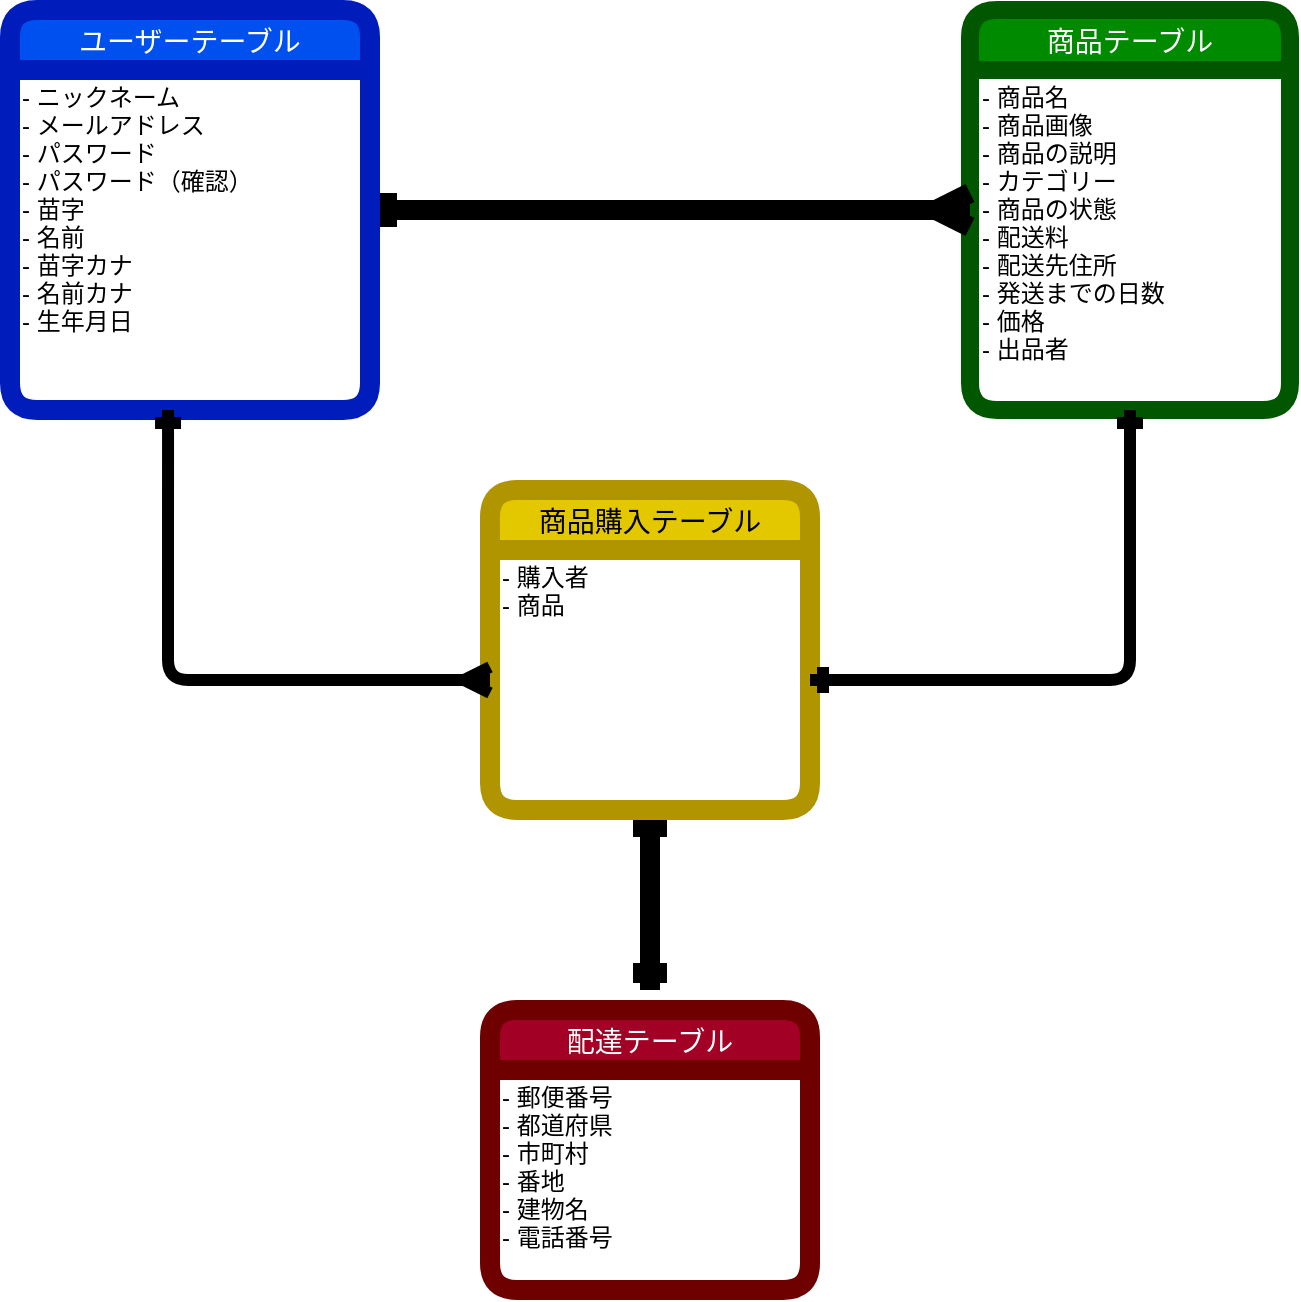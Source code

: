 <mxfile>
    <diagram id="3Tk4lVr1YcTuP7KzJu_B" name="ページ1">
        <mxGraphModel dx="968" dy="852" grid="1" gridSize="10" guides="1" tooltips="1" connect="1" arrows="1" fold="1" page="1" pageScale="1" pageWidth="827" pageHeight="1169" math="0" shadow="0">
            <root>
                <mxCell id="0"/>
                <mxCell id="1" parent="0"/>
                <mxCell id="8" value="商品テーブル" style="swimlane;childLayout=stackLayout;horizontal=1;startSize=30;horizontalStack=0;rounded=1;fontSize=14;fontStyle=0;strokeWidth=9;resizeParent=0;resizeLast=1;shadow=0;dashed=0;align=center;fillColor=#008a00;strokeColor=#005700;fontColor=#ffffff;" vertex="1" parent="1">
                    <mxGeometry x="520" y="40" width="160" height="200" as="geometry"/>
                </mxCell>
                <mxCell id="9" value="- 商品名&#10;- 商品画像&#10;- 商品の説明&#10;- カテゴリー&#10;- 商品の状態&#10;- 配送料&#10;- 配送先住所&#10;- 発送までの日数&#10;- 価格&#10;- 出品者" style="align=left;strokeColor=none;fillColor=none;spacingLeft=4;fontSize=12;verticalAlign=top;resizable=0;rotatable=0;part=1;" vertex="1" parent="8">
                    <mxGeometry y="30" width="160" height="170" as="geometry"/>
                </mxCell>
                <mxCell id="21" style="edgeStyle=none;html=1;entryX=0;entryY=0.393;entryDx=0;entryDy=0;entryPerimeter=0;strokeWidth=4;strokeColor=none;startArrow=ERmandOne;startFill=0;" edge="1" parent="1" source="12" target="9">
                    <mxGeometry relative="1" as="geometry"/>
                </mxCell>
                <mxCell id="28" style="edgeStyle=orthogonalEdgeStyle;rounded=0;jumpSize=6;html=1;startArrow=ERone;startFill=0;endArrow=ERmany;endFill=0;endSize=6;targetPerimeterSpacing=0;strokeWidth=10;" edge="1" parent="1" source="12">
                    <mxGeometry relative="1" as="geometry">
                        <mxPoint x="520" y="140" as="targetPoint"/>
                        <Array as="points">
                            <mxPoint x="520" y="140"/>
                        </Array>
                    </mxGeometry>
                </mxCell>
                <mxCell id="12" value="ユーザーテーブル" style="swimlane;childLayout=stackLayout;horizontal=1;startSize=30;horizontalStack=0;rounded=1;fontSize=14;fontStyle=0;strokeWidth=10;resizeParent=0;resizeLast=1;shadow=0;dashed=0;align=center;fillColor=#0050ef;strokeColor=#001DBC;fontColor=#ffffff;" vertex="1" parent="1">
                    <mxGeometry x="40" y="40" width="180" height="200" as="geometry">
                        <mxRectangle x="30" y="20" width="140" height="30" as="alternateBounds"/>
                    </mxGeometry>
                </mxCell>
                <mxCell id="13" value="- ニックネーム&#10;- メールアドレス&#10;- パスワード&#10;- パスワード（確認）&#10;- 苗字&#10;- 名前&#10;- 苗字カナ&#10;- 名前カナ&#10;- 生年月日" style="align=left;strokeColor=none;fillColor=none;spacingLeft=4;fontSize=12;verticalAlign=top;resizable=0;rotatable=0;part=1;" vertex="1" parent="12">
                    <mxGeometry y="30" width="180" height="170" as="geometry"/>
                </mxCell>
                <mxCell id="33" style="edgeStyle=orthogonalEdgeStyle;rounded=0;jumpSize=6;html=1;startArrow=ERone;startFill=0;endArrow=ERone;endFill=0;endSize=6;targetPerimeterSpacing=0;strokeWidth=10;" edge="1" parent="1" source="17">
                    <mxGeometry relative="1" as="geometry">
                        <mxPoint x="360" y="530" as="targetPoint"/>
                    </mxGeometry>
                </mxCell>
                <mxCell id="17" value="商品購入テーブル" style="swimlane;childLayout=stackLayout;horizontal=1;startSize=30;horizontalStack=0;rounded=1;fontSize=14;fontStyle=0;strokeWidth=10;resizeParent=0;resizeLast=1;shadow=0;dashed=0;align=center;fillColor=#e3c800;strokeColor=#B09500;fontColor=#000000;" vertex="1" parent="1">
                    <mxGeometry x="280" y="280" width="160" height="160" as="geometry"/>
                </mxCell>
                <mxCell id="18" value="- 購入者&#10;- 商品" style="align=left;strokeColor=none;fillColor=none;spacingLeft=4;fontSize=12;verticalAlign=top;resizable=0;rotatable=0;part=1;" vertex="1" parent="17">
                    <mxGeometry y="30" width="160" height="130" as="geometry"/>
                </mxCell>
                <mxCell id="25" style="edgeStyle=orthogonalEdgeStyle;rounded=1;jumpSize=6;html=1;exitX=0.439;exitY=1;exitDx=0;exitDy=0;startArrow=ERone;startFill=0;endArrow=ERmany;endFill=0;endSize=6;targetPerimeterSpacing=0;strokeWidth=6;entryX=0;entryY=0.5;entryDx=0;entryDy=0;exitPerimeter=0;" edge="1" parent="1" source="13" target="18">
                    <mxGeometry relative="1" as="geometry">
                        <mxPoint x="120" y="360" as="targetPoint"/>
                    </mxGeometry>
                </mxCell>
                <mxCell id="26" style="edgeStyle=orthogonalEdgeStyle;rounded=1;jumpSize=6;html=1;exitX=0.5;exitY=1;exitDx=0;exitDy=0;startArrow=ERone;startFill=0;endArrow=ERone;endFill=0;endSize=6;targetPerimeterSpacing=0;strokeWidth=6;entryX=1;entryY=0.5;entryDx=0;entryDy=0;" edge="1" parent="1" source="9" target="18">
                    <mxGeometry relative="1" as="geometry">
                        <mxPoint x="441" y="400" as="targetPoint"/>
                        <Array as="points">
                            <mxPoint x="600" y="375"/>
                        </Array>
                    </mxGeometry>
                </mxCell>
                <mxCell id="29" value="配達テーブル" style="swimlane;childLayout=stackLayout;horizontal=1;startSize=30;horizontalStack=0;rounded=1;fontSize=14;fontStyle=0;strokeWidth=10;resizeParent=0;resizeLast=1;shadow=0;dashed=0;align=center;fillColor=#a20025;strokeColor=#6F0000;fontColor=#ffffff;" vertex="1" parent="1">
                    <mxGeometry x="280" y="540" width="160" height="140" as="geometry"/>
                </mxCell>
                <mxCell id="30" value="- 郵便番号&#10;- 都道府県&#10;- 市町村&#10;- 番地&#10;- 建物名&#10;- 電話番号" style="align=left;strokeColor=none;fillColor=none;spacingLeft=4;fontSize=12;verticalAlign=top;resizable=0;rotatable=0;part=1;" vertex="1" parent="29">
                    <mxGeometry y="30" width="160" height="110" as="geometry"/>
                </mxCell>
            </root>
        </mxGraphModel>
    </diagram>
</mxfile>